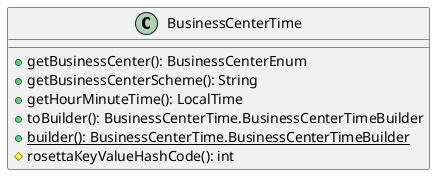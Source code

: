 @startuml

    class BusinessCenterTime [[BusinessCenterTime.html]] {
        +getBusinessCenter(): BusinessCenterEnum
        +getBusinessCenterScheme(): String
        +getHourMinuteTime(): LocalTime
        +toBuilder(): BusinessCenterTime.BusinessCenterTimeBuilder
        {static} +builder(): BusinessCenterTime.BusinessCenterTimeBuilder
        #rosettaKeyValueHashCode(): int
    }

@enduml
